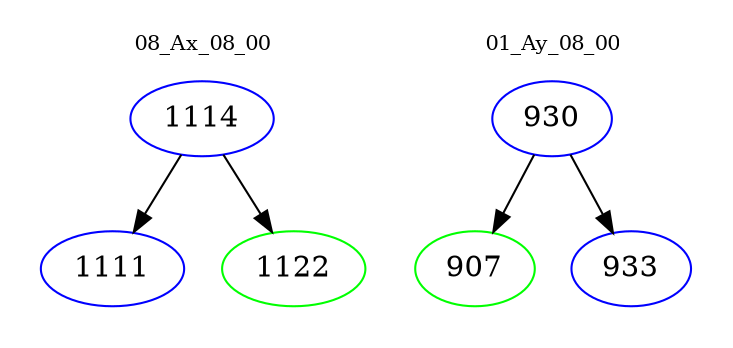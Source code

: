 digraph{
subgraph cluster_0 {
color = white
label = "08_Ax_08_00";
fontsize=10;
T0_1114 [label="1114", color="blue"]
T0_1114 -> T0_1111 [color="black"]
T0_1111 [label="1111", color="blue"]
T0_1114 -> T0_1122 [color="black"]
T0_1122 [label="1122", color="green"]
}
subgraph cluster_1 {
color = white
label = "01_Ay_08_00";
fontsize=10;
T1_930 [label="930", color="blue"]
T1_930 -> T1_907 [color="black"]
T1_907 [label="907", color="green"]
T1_930 -> T1_933 [color="black"]
T1_933 [label="933", color="blue"]
}
}
